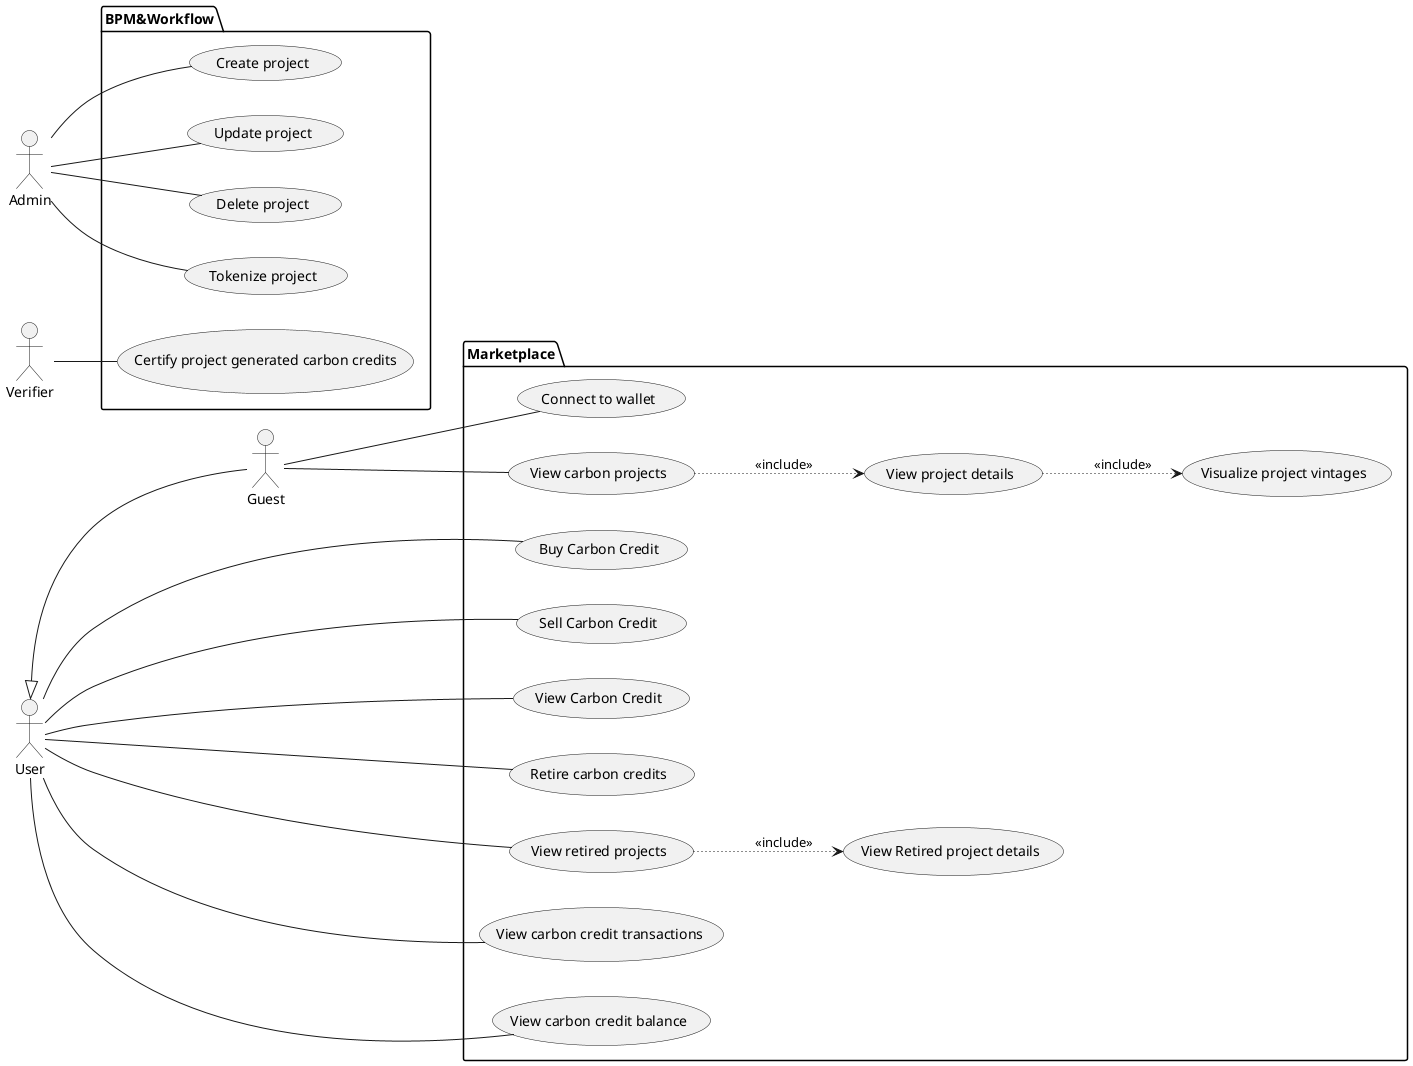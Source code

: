 @startuml use case tokenization carbon credit
left to right direction
actor Guest as g
actor User as u
actor Admin as a
actor Verifier as v



package BPM&Workflow {
    usecase W1 as "Create project"
    usecase W2 as "Update project"
    usecase W3 as "Delete project"
    usecase W4 as "Tokenize project"
    usecase W5 as "Certify project generated carbon credits"
}
package Marketplace {
    usecase UC1 as "Buy Carbon Credit"
    usecase UC2 as "Sell Carbon Credit"
    usecase UC3 as "View Carbon Credit"
    usecase UC5 as "Connect to wallet"
    usecase UC6 as "Visualize project vintages"
    usecase UC7 as "View project details"
    usecase UC8 as "Retire carbon credits"
    usecase UC11 as "View retired projects"
    usecase UC12 as "View Retired project details"
    usecase UC9 as "View carbon credit transactions"
    usecase UC10 as "View carbon credit balance"
    usecase UC4 as "View carbon projects"
}

u <|-- g
u -- UC1
u -- UC2
u -- UC3
u -- UC8
u -- UC9
u -- UC10
u -- UC11

g -- UC4
g -- UC5

a -- W1
a -- W2
a -- W3
a -- W4

v -- W5

UC4 --> UC7 #line.dotted : <<include>>
UC7 --> UC6 #line.dotted : <<include>>
UC11 --> UC12 #line.dotted : <<include>>
@enduml

